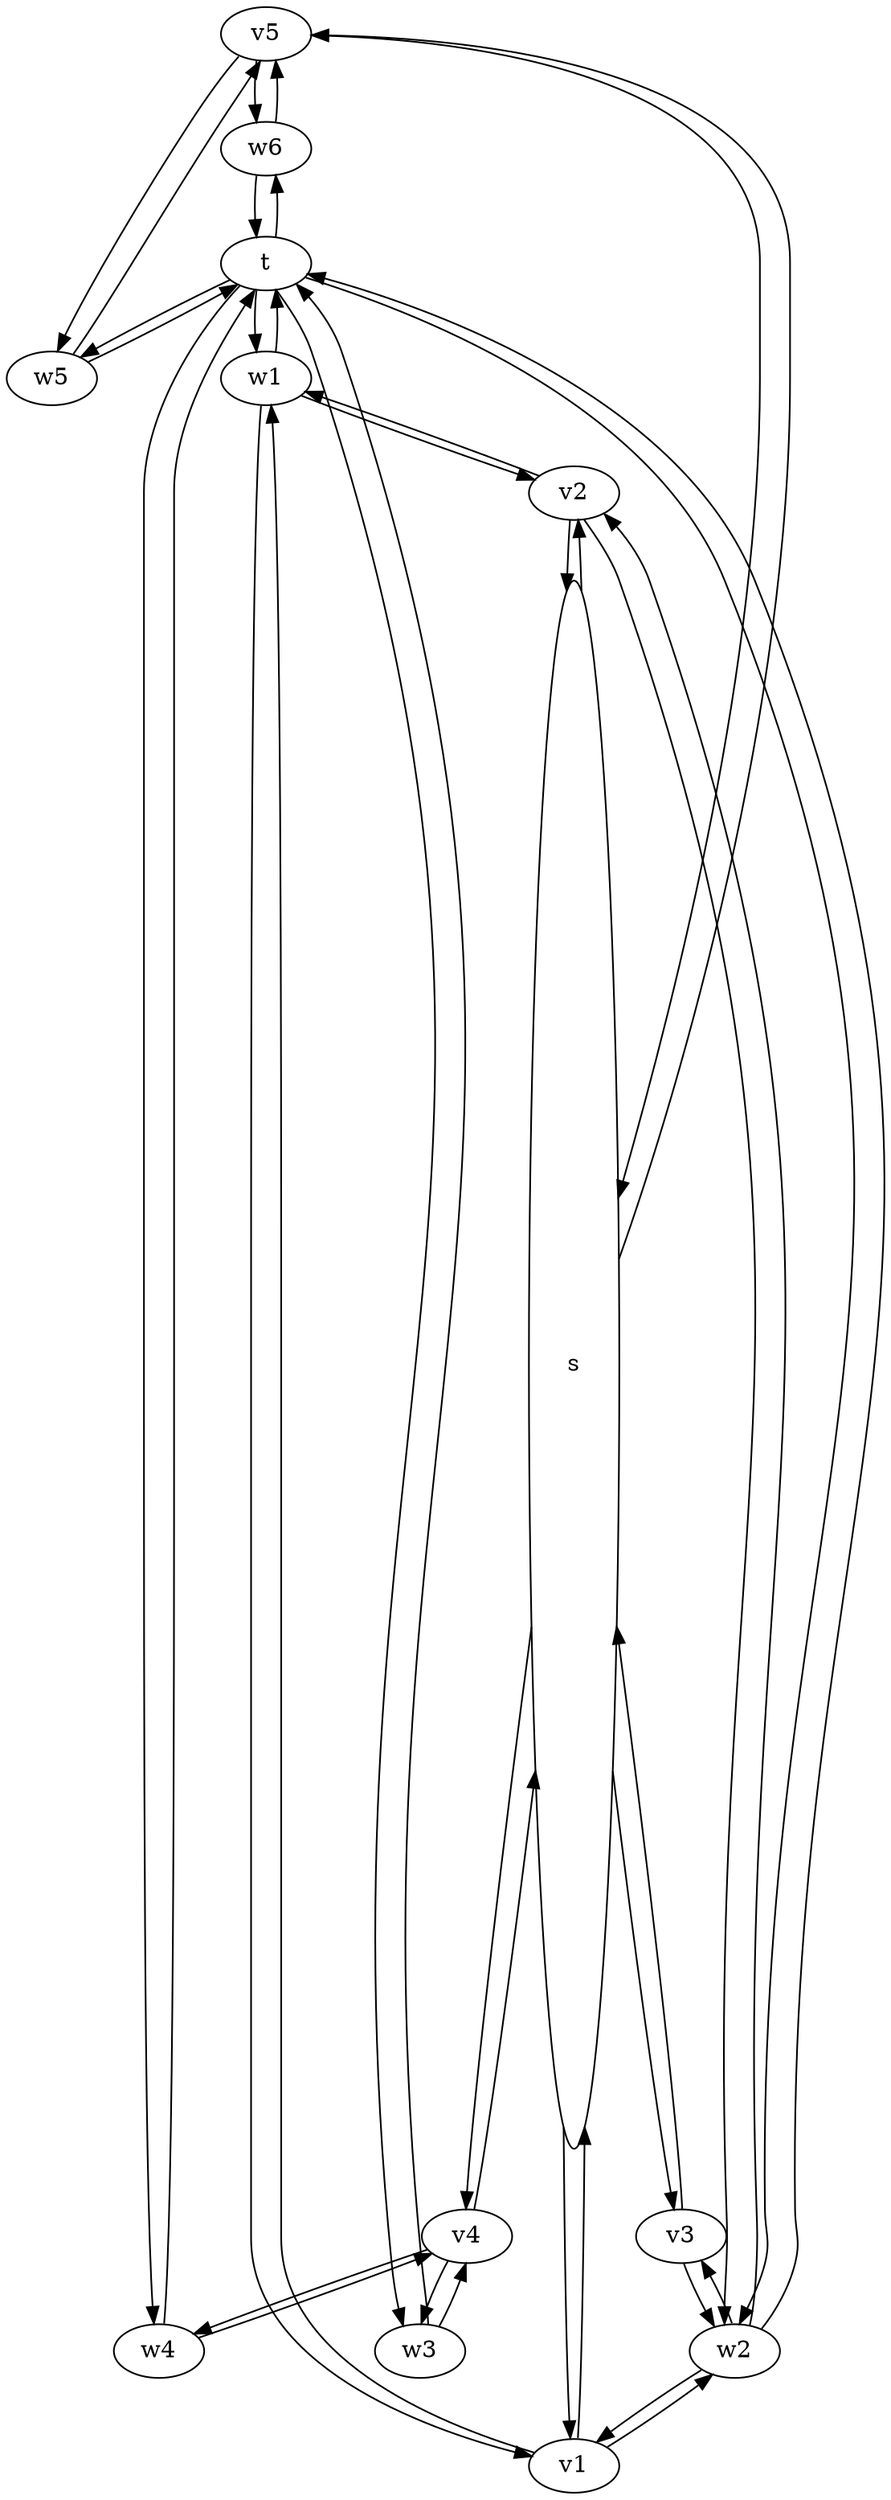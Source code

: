 strict digraph  {
	v5	 [excess=1,
		height=0];
	w6	 [excess=0,
		height=0];
	v5 -> w6	 [capacity=1,
		flow=0];
	w5	 [excess=0,
		height=0];
	v5 -> w5	 [capacity=1,
		flow=0];
	s	 [excess=0,
		height=13];
	v5 -> s	 [capacity=2,
		flow=0];
	v4	 [excess=1,
		height=0];
	w3	 [excess=0,
		height=0];
	v4 -> w3	 [capacity=1,
		flow=0];
	v4 -> s	 [capacity=2,
		flow=0];
	w4	 [excess=0,
		height=0];
	v4 -> w4	 [capacity=1,
		flow=0];
	w2	 [excess=0,
		height=0];
	v2	 [excess=1,
		height=0];
	w2 -> v2	 [capacity=0,
		flow=0];
	t	 [excess=0,
		height=0];
	w2 -> t	 [capacity=1,
		flow=0];
	v1	 [excess=1,
		height=0];
	w2 -> v1	 [capacity=0,
		flow=0];
	v3	 [excess=1,
		height=0];
	w2 -> v3	 [capacity=0,
		flow=0];
	w3 -> v4	 [capacity=0,
		flow=0];
	w3 -> t	 [capacity=1,
		flow=0];
	v2 -> w2	 [capacity=1,
		flow=0];
	w1	 [excess=0,
		height=0];
	v2 -> w1	 [capacity=1,
		flow=0];
	v2 -> s	 [capacity=2,
		flow=0];
	w1 -> v2	 [capacity=0,
		flow=0];
	w1 -> t	 [capacity=1,
		flow=0];
	w1 -> v1	 [capacity=0,
		flow=0];
	w6 -> v5	 [capacity=0,
		flow=0];
	w6 -> t	 [capacity=1,
		flow=0];
	w5 -> v5	 [capacity=0,
		flow=0];
	w5 -> t	 [capacity=1,
		flow=0];
	t -> w2	 [capacity=0,
		flow=0];
	t -> w3	 [capacity=0,
		flow=0];
	t -> w1	 [capacity=0,
		flow=0];
	t -> w6	 [capacity=0,
		flow=0];
	t -> w5	 [capacity=0,
		flow=0];
	t -> w4	 [capacity=0,
		flow=0];
	s -> v5	 [capacity=0,
		flow=0];
	s -> v4	 [capacity=0,
		flow=0];
	s -> v2	 [capacity=0,
		flow=0];
	s -> v1	 [capacity=0,
		flow=0];
	s -> v3	 [capacity=0,
		flow=0];
	v1 -> w2	 [capacity=1,
		flow=0];
	v1 -> w1	 [capacity=1,
		flow=0];
	v1 -> s	 [capacity=2,
		flow=0];
	v3 -> w2	 [capacity=1,
		flow=0];
	v3 -> s	 [capacity=2,
		flow=0];
	w4 -> v4	 [capacity=0,
		flow=0];
	w4 -> t	 [capacity=1,
		flow=0];
}
